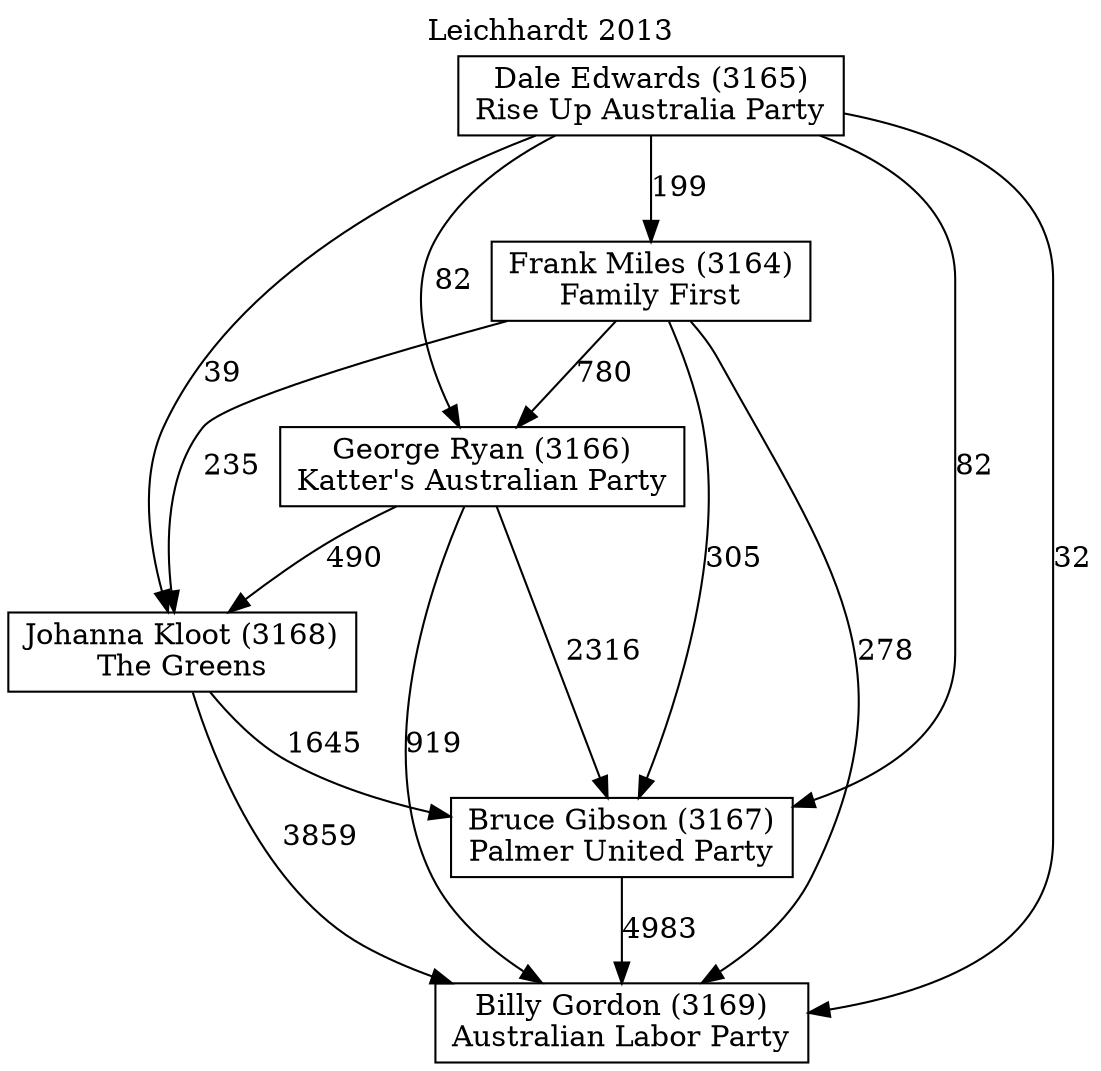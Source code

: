 // House preference flow
digraph "Billy Gordon (3169)_Leichhardt_2013" {
	graph [label="Leichhardt 2013" labelloc=t mclimit=10]
	node [shape=box]
	"Billy Gordon (3169)" [label="Billy Gordon (3169)
Australian Labor Party"]
	"Bruce Gibson (3167)" [label="Bruce Gibson (3167)
Palmer United Party"]
	"Dale Edwards (3165)" [label="Dale Edwards (3165)
Rise Up Australia Party"]
	"Frank Miles (3164)" [label="Frank Miles (3164)
Family First"]
	"George Ryan (3166)" [label="George Ryan (3166)
Katter's Australian Party"]
	"Johanna Kloot (3168)" [label="Johanna Kloot (3168)
The Greens"]
	"Bruce Gibson (3167)" -> "Billy Gordon (3169)" [label=4983]
	"Dale Edwards (3165)" -> "Billy Gordon (3169)" [label=32]
	"Dale Edwards (3165)" -> "Bruce Gibson (3167)" [label=82]
	"Dale Edwards (3165)" -> "Frank Miles (3164)" [label=199]
	"Dale Edwards (3165)" -> "George Ryan (3166)" [label=82]
	"Dale Edwards (3165)" -> "Johanna Kloot (3168)" [label=39]
	"Frank Miles (3164)" -> "Billy Gordon (3169)" [label=278]
	"Frank Miles (3164)" -> "Bruce Gibson (3167)" [label=305]
	"Frank Miles (3164)" -> "George Ryan (3166)" [label=780]
	"Frank Miles (3164)" -> "Johanna Kloot (3168)" [label=235]
	"George Ryan (3166)" -> "Billy Gordon (3169)" [label=919]
	"George Ryan (3166)" -> "Bruce Gibson (3167)" [label=2316]
	"George Ryan (3166)" -> "Johanna Kloot (3168)" [label=490]
	"Johanna Kloot (3168)" -> "Billy Gordon (3169)" [label=3859]
	"Johanna Kloot (3168)" -> "Bruce Gibson (3167)" [label=1645]
}
